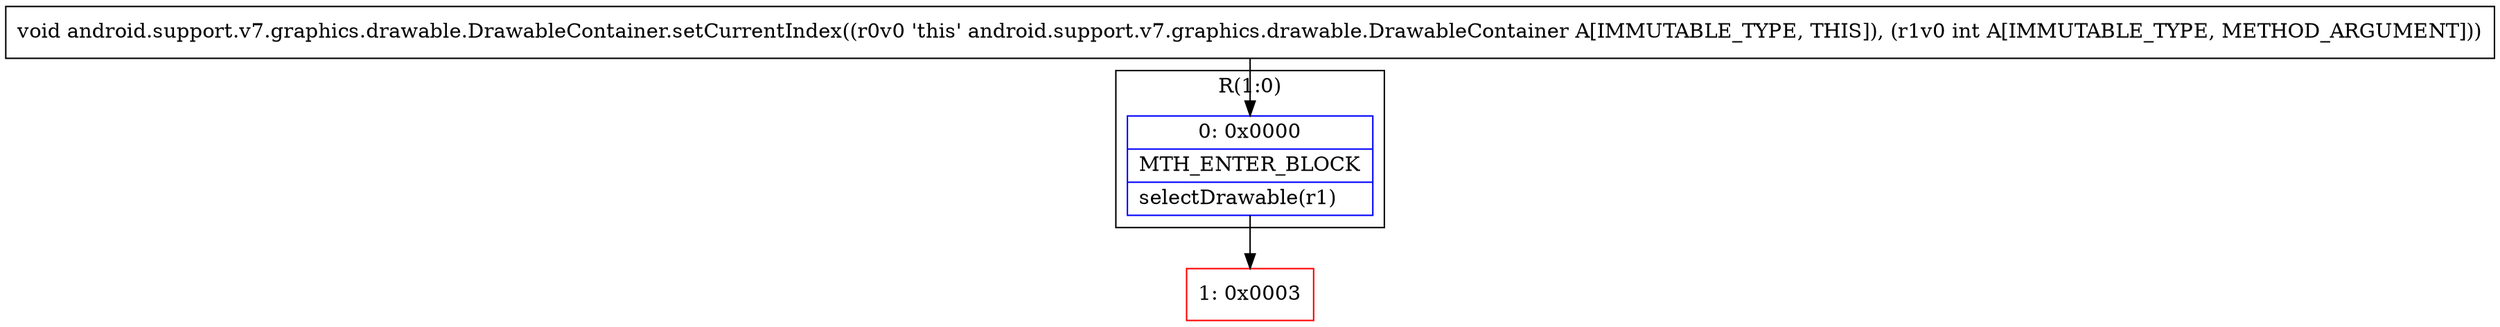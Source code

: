 digraph "CFG forandroid.support.v7.graphics.drawable.DrawableContainer.setCurrentIndex(I)V" {
subgraph cluster_Region_1847685487 {
label = "R(1:0)";
node [shape=record,color=blue];
Node_0 [shape=record,label="{0\:\ 0x0000|MTH_ENTER_BLOCK\l|selectDrawable(r1)\l}"];
}
Node_1 [shape=record,color=red,label="{1\:\ 0x0003}"];
MethodNode[shape=record,label="{void android.support.v7.graphics.drawable.DrawableContainer.setCurrentIndex((r0v0 'this' android.support.v7.graphics.drawable.DrawableContainer A[IMMUTABLE_TYPE, THIS]), (r1v0 int A[IMMUTABLE_TYPE, METHOD_ARGUMENT])) }"];
MethodNode -> Node_0;
Node_0 -> Node_1;
}

